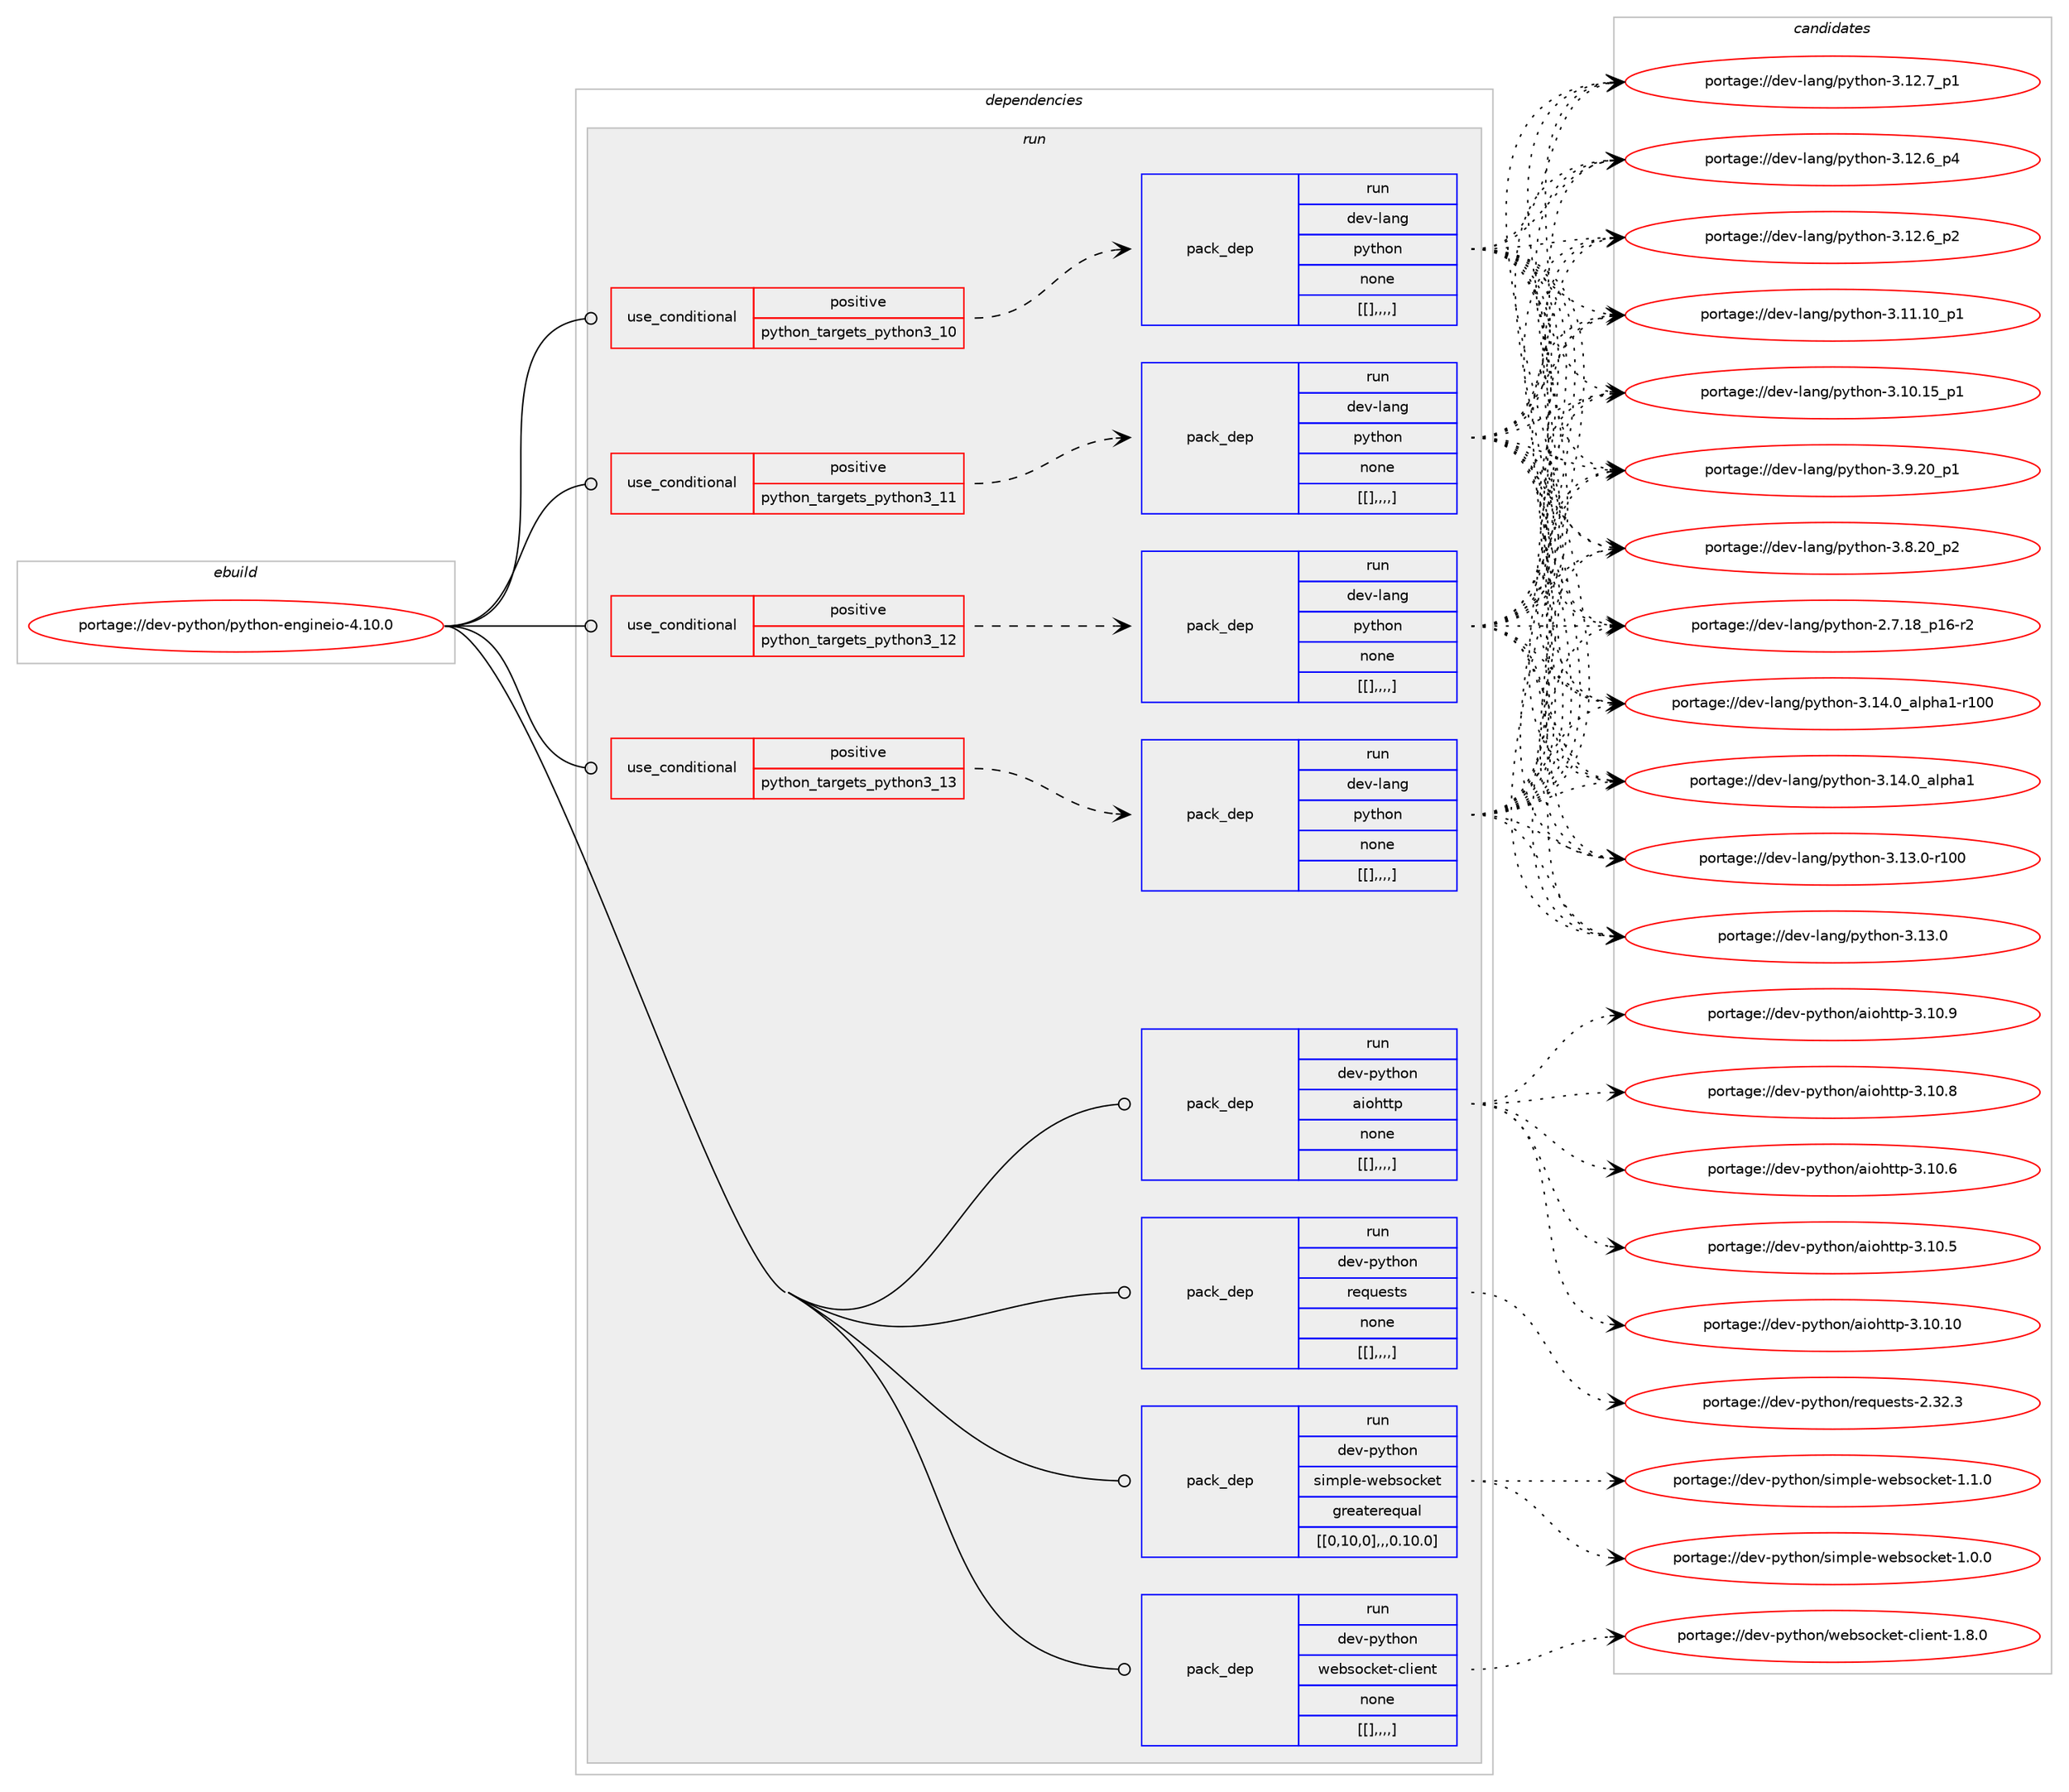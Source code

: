 digraph prolog {

# *************
# Graph options
# *************

newrank=true;
concentrate=true;
compound=true;
graph [rankdir=LR,fontname=Helvetica,fontsize=10,ranksep=1.5];#, ranksep=2.5, nodesep=0.2];
edge  [arrowhead=vee];
node  [fontname=Helvetica,fontsize=10];

# **********
# The ebuild
# **********

subgraph cluster_leftcol {
color=gray;
label=<<i>ebuild</i>>;
id [label="portage://dev-python/python-engineio-4.10.0", color=red, width=4, href="../dev-python/python-engineio-4.10.0.svg"];
}

# ****************
# The dependencies
# ****************

subgraph cluster_midcol {
color=gray;
label=<<i>dependencies</i>>;
subgraph cluster_compile {
fillcolor="#eeeeee";
style=filled;
label=<<i>compile</i>>;
}
subgraph cluster_compileandrun {
fillcolor="#eeeeee";
style=filled;
label=<<i>compile and run</i>>;
}
subgraph cluster_run {
fillcolor="#eeeeee";
style=filled;
label=<<i>run</i>>;
subgraph cond40847 {
dependency166449 [label=<<TABLE BORDER="0" CELLBORDER="1" CELLSPACING="0" CELLPADDING="4"><TR><TD ROWSPAN="3" CELLPADDING="10">use_conditional</TD></TR><TR><TD>positive</TD></TR><TR><TD>python_targets_python3_10</TD></TR></TABLE>>, shape=none, color=red];
subgraph pack124272 {
dependency166457 [label=<<TABLE BORDER="0" CELLBORDER="1" CELLSPACING="0" CELLPADDING="4" WIDTH="220"><TR><TD ROWSPAN="6" CELLPADDING="30">pack_dep</TD></TR><TR><TD WIDTH="110">run</TD></TR><TR><TD>dev-lang</TD></TR><TR><TD>python</TD></TR><TR><TD>none</TD></TR><TR><TD>[[],,,,]</TD></TR></TABLE>>, shape=none, color=blue];
}
dependency166449:e -> dependency166457:w [weight=20,style="dashed",arrowhead="vee"];
}
id:e -> dependency166449:w [weight=20,style="solid",arrowhead="odot"];
subgraph cond40855 {
dependency166460 [label=<<TABLE BORDER="0" CELLBORDER="1" CELLSPACING="0" CELLPADDING="4"><TR><TD ROWSPAN="3" CELLPADDING="10">use_conditional</TD></TR><TR><TD>positive</TD></TR><TR><TD>python_targets_python3_11</TD></TR></TABLE>>, shape=none, color=red];
subgraph pack124278 {
dependency166518 [label=<<TABLE BORDER="0" CELLBORDER="1" CELLSPACING="0" CELLPADDING="4" WIDTH="220"><TR><TD ROWSPAN="6" CELLPADDING="30">pack_dep</TD></TR><TR><TD WIDTH="110">run</TD></TR><TR><TD>dev-lang</TD></TR><TR><TD>python</TD></TR><TR><TD>none</TD></TR><TR><TD>[[],,,,]</TD></TR></TABLE>>, shape=none, color=blue];
}
dependency166460:e -> dependency166518:w [weight=20,style="dashed",arrowhead="vee"];
}
id:e -> dependency166460:w [weight=20,style="solid",arrowhead="odot"];
subgraph cond40873 {
dependency166527 [label=<<TABLE BORDER="0" CELLBORDER="1" CELLSPACING="0" CELLPADDING="4"><TR><TD ROWSPAN="3" CELLPADDING="10">use_conditional</TD></TR><TR><TD>positive</TD></TR><TR><TD>python_targets_python3_12</TD></TR></TABLE>>, shape=none, color=red];
subgraph pack124324 {
dependency166617 [label=<<TABLE BORDER="0" CELLBORDER="1" CELLSPACING="0" CELLPADDING="4" WIDTH="220"><TR><TD ROWSPAN="6" CELLPADDING="30">pack_dep</TD></TR><TR><TD WIDTH="110">run</TD></TR><TR><TD>dev-lang</TD></TR><TR><TD>python</TD></TR><TR><TD>none</TD></TR><TR><TD>[[],,,,]</TD></TR></TABLE>>, shape=none, color=blue];
}
dependency166527:e -> dependency166617:w [weight=20,style="dashed",arrowhead="vee"];
}
id:e -> dependency166527:w [weight=20,style="solid",arrowhead="odot"];
subgraph cond40915 {
dependency166651 [label=<<TABLE BORDER="0" CELLBORDER="1" CELLSPACING="0" CELLPADDING="4"><TR><TD ROWSPAN="3" CELLPADDING="10">use_conditional</TD></TR><TR><TD>positive</TD></TR><TR><TD>python_targets_python3_13</TD></TR></TABLE>>, shape=none, color=red];
subgraph pack124393 {
dependency166681 [label=<<TABLE BORDER="0" CELLBORDER="1" CELLSPACING="0" CELLPADDING="4" WIDTH="220"><TR><TD ROWSPAN="6" CELLPADDING="30">pack_dep</TD></TR><TR><TD WIDTH="110">run</TD></TR><TR><TD>dev-lang</TD></TR><TR><TD>python</TD></TR><TR><TD>none</TD></TR><TR><TD>[[],,,,]</TD></TR></TABLE>>, shape=none, color=blue];
}
dependency166651:e -> dependency166681:w [weight=20,style="dashed",arrowhead="vee"];
}
id:e -> dependency166651:w [weight=20,style="solid",arrowhead="odot"];
subgraph pack124413 {
dependency166696 [label=<<TABLE BORDER="0" CELLBORDER="1" CELLSPACING="0" CELLPADDING="4" WIDTH="220"><TR><TD ROWSPAN="6" CELLPADDING="30">pack_dep</TD></TR><TR><TD WIDTH="110">run</TD></TR><TR><TD>dev-python</TD></TR><TR><TD>aiohttp</TD></TR><TR><TD>none</TD></TR><TR><TD>[[],,,,]</TD></TR></TABLE>>, shape=none, color=blue];
}
id:e -> dependency166696:w [weight=20,style="solid",arrowhead="odot"];
subgraph pack124440 {
dependency166731 [label=<<TABLE BORDER="0" CELLBORDER="1" CELLSPACING="0" CELLPADDING="4" WIDTH="220"><TR><TD ROWSPAN="6" CELLPADDING="30">pack_dep</TD></TR><TR><TD WIDTH="110">run</TD></TR><TR><TD>dev-python</TD></TR><TR><TD>requests</TD></TR><TR><TD>none</TD></TR><TR><TD>[[],,,,]</TD></TR></TABLE>>, shape=none, color=blue];
}
id:e -> dependency166731:w [weight=20,style="solid",arrowhead="odot"];
subgraph pack124443 {
dependency166737 [label=<<TABLE BORDER="0" CELLBORDER="1" CELLSPACING="0" CELLPADDING="4" WIDTH="220"><TR><TD ROWSPAN="6" CELLPADDING="30">pack_dep</TD></TR><TR><TD WIDTH="110">run</TD></TR><TR><TD>dev-python</TD></TR><TR><TD>simple-websocket</TD></TR><TR><TD>greaterequal</TD></TR><TR><TD>[[0,10,0],,,0.10.0]</TD></TR></TABLE>>, shape=none, color=blue];
}
id:e -> dependency166737:w [weight=20,style="solid",arrowhead="odot"];
subgraph pack124446 {
dependency166741 [label=<<TABLE BORDER="0" CELLBORDER="1" CELLSPACING="0" CELLPADDING="4" WIDTH="220"><TR><TD ROWSPAN="6" CELLPADDING="30">pack_dep</TD></TR><TR><TD WIDTH="110">run</TD></TR><TR><TD>dev-python</TD></TR><TR><TD>websocket-client</TD></TR><TR><TD>none</TD></TR><TR><TD>[[],,,,]</TD></TR></TABLE>>, shape=none, color=blue];
}
id:e -> dependency166741:w [weight=20,style="solid",arrowhead="odot"];
}
}

# **************
# The candidates
# **************

subgraph cluster_choices {
rank=same;
color=gray;
label=<<i>candidates</i>>;

subgraph choice124211 {
color=black;
nodesep=1;
choice100101118451089711010347112121116104111110455146495246489597108112104974945114494848 [label="portage://dev-lang/python-3.14.0_alpha1-r100", color=red, width=4,href="../dev-lang/python-3.14.0_alpha1-r100.svg"];
choice1001011184510897110103471121211161041111104551464952464895971081121049749 [label="portage://dev-lang/python-3.14.0_alpha1", color=red, width=4,href="../dev-lang/python-3.14.0_alpha1.svg"];
choice1001011184510897110103471121211161041111104551464951464845114494848 [label="portage://dev-lang/python-3.13.0-r100", color=red, width=4,href="../dev-lang/python-3.13.0-r100.svg"];
choice10010111845108971101034711212111610411111045514649514648 [label="portage://dev-lang/python-3.13.0", color=red, width=4,href="../dev-lang/python-3.13.0.svg"];
choice100101118451089711010347112121116104111110455146495046559511249 [label="portage://dev-lang/python-3.12.7_p1", color=red, width=4,href="../dev-lang/python-3.12.7_p1.svg"];
choice100101118451089711010347112121116104111110455146495046549511252 [label="portage://dev-lang/python-3.12.6_p4", color=red, width=4,href="../dev-lang/python-3.12.6_p4.svg"];
choice100101118451089711010347112121116104111110455146495046549511250 [label="portage://dev-lang/python-3.12.6_p2", color=red, width=4,href="../dev-lang/python-3.12.6_p2.svg"];
choice10010111845108971101034711212111610411111045514649494649489511249 [label="portage://dev-lang/python-3.11.10_p1", color=red, width=4,href="../dev-lang/python-3.11.10_p1.svg"];
choice10010111845108971101034711212111610411111045514649484649539511249 [label="portage://dev-lang/python-3.10.15_p1", color=red, width=4,href="../dev-lang/python-3.10.15_p1.svg"];
choice100101118451089711010347112121116104111110455146574650489511249 [label="portage://dev-lang/python-3.9.20_p1", color=red, width=4,href="../dev-lang/python-3.9.20_p1.svg"];
choice100101118451089711010347112121116104111110455146564650489511250 [label="portage://dev-lang/python-3.8.20_p2", color=red, width=4,href="../dev-lang/python-3.8.20_p2.svg"];
choice100101118451089711010347112121116104111110455046554649569511249544511450 [label="portage://dev-lang/python-2.7.18_p16-r2", color=red, width=4,href="../dev-lang/python-2.7.18_p16-r2.svg"];
dependency166457:e -> choice100101118451089711010347112121116104111110455146495246489597108112104974945114494848:w [style=dotted,weight="100"];
dependency166457:e -> choice1001011184510897110103471121211161041111104551464952464895971081121049749:w [style=dotted,weight="100"];
dependency166457:e -> choice1001011184510897110103471121211161041111104551464951464845114494848:w [style=dotted,weight="100"];
dependency166457:e -> choice10010111845108971101034711212111610411111045514649514648:w [style=dotted,weight="100"];
dependency166457:e -> choice100101118451089711010347112121116104111110455146495046559511249:w [style=dotted,weight="100"];
dependency166457:e -> choice100101118451089711010347112121116104111110455146495046549511252:w [style=dotted,weight="100"];
dependency166457:e -> choice100101118451089711010347112121116104111110455146495046549511250:w [style=dotted,weight="100"];
dependency166457:e -> choice10010111845108971101034711212111610411111045514649494649489511249:w [style=dotted,weight="100"];
dependency166457:e -> choice10010111845108971101034711212111610411111045514649484649539511249:w [style=dotted,weight="100"];
dependency166457:e -> choice100101118451089711010347112121116104111110455146574650489511249:w [style=dotted,weight="100"];
dependency166457:e -> choice100101118451089711010347112121116104111110455146564650489511250:w [style=dotted,weight="100"];
dependency166457:e -> choice100101118451089711010347112121116104111110455046554649569511249544511450:w [style=dotted,weight="100"];
}
subgraph choice124223 {
color=black;
nodesep=1;
choice100101118451089711010347112121116104111110455146495246489597108112104974945114494848 [label="portage://dev-lang/python-3.14.0_alpha1-r100", color=red, width=4,href="../dev-lang/python-3.14.0_alpha1-r100.svg"];
choice1001011184510897110103471121211161041111104551464952464895971081121049749 [label="portage://dev-lang/python-3.14.0_alpha1", color=red, width=4,href="../dev-lang/python-3.14.0_alpha1.svg"];
choice1001011184510897110103471121211161041111104551464951464845114494848 [label="portage://dev-lang/python-3.13.0-r100", color=red, width=4,href="../dev-lang/python-3.13.0-r100.svg"];
choice10010111845108971101034711212111610411111045514649514648 [label="portage://dev-lang/python-3.13.0", color=red, width=4,href="../dev-lang/python-3.13.0.svg"];
choice100101118451089711010347112121116104111110455146495046559511249 [label="portage://dev-lang/python-3.12.7_p1", color=red, width=4,href="../dev-lang/python-3.12.7_p1.svg"];
choice100101118451089711010347112121116104111110455146495046549511252 [label="portage://dev-lang/python-3.12.6_p4", color=red, width=4,href="../dev-lang/python-3.12.6_p4.svg"];
choice100101118451089711010347112121116104111110455146495046549511250 [label="portage://dev-lang/python-3.12.6_p2", color=red, width=4,href="../dev-lang/python-3.12.6_p2.svg"];
choice10010111845108971101034711212111610411111045514649494649489511249 [label="portage://dev-lang/python-3.11.10_p1", color=red, width=4,href="../dev-lang/python-3.11.10_p1.svg"];
choice10010111845108971101034711212111610411111045514649484649539511249 [label="portage://dev-lang/python-3.10.15_p1", color=red, width=4,href="../dev-lang/python-3.10.15_p1.svg"];
choice100101118451089711010347112121116104111110455146574650489511249 [label="portage://dev-lang/python-3.9.20_p1", color=red, width=4,href="../dev-lang/python-3.9.20_p1.svg"];
choice100101118451089711010347112121116104111110455146564650489511250 [label="portage://dev-lang/python-3.8.20_p2", color=red, width=4,href="../dev-lang/python-3.8.20_p2.svg"];
choice100101118451089711010347112121116104111110455046554649569511249544511450 [label="portage://dev-lang/python-2.7.18_p16-r2", color=red, width=4,href="../dev-lang/python-2.7.18_p16-r2.svg"];
dependency166518:e -> choice100101118451089711010347112121116104111110455146495246489597108112104974945114494848:w [style=dotted,weight="100"];
dependency166518:e -> choice1001011184510897110103471121211161041111104551464952464895971081121049749:w [style=dotted,weight="100"];
dependency166518:e -> choice1001011184510897110103471121211161041111104551464951464845114494848:w [style=dotted,weight="100"];
dependency166518:e -> choice10010111845108971101034711212111610411111045514649514648:w [style=dotted,weight="100"];
dependency166518:e -> choice100101118451089711010347112121116104111110455146495046559511249:w [style=dotted,weight="100"];
dependency166518:e -> choice100101118451089711010347112121116104111110455146495046549511252:w [style=dotted,weight="100"];
dependency166518:e -> choice100101118451089711010347112121116104111110455146495046549511250:w [style=dotted,weight="100"];
dependency166518:e -> choice10010111845108971101034711212111610411111045514649494649489511249:w [style=dotted,weight="100"];
dependency166518:e -> choice10010111845108971101034711212111610411111045514649484649539511249:w [style=dotted,weight="100"];
dependency166518:e -> choice100101118451089711010347112121116104111110455146574650489511249:w [style=dotted,weight="100"];
dependency166518:e -> choice100101118451089711010347112121116104111110455146564650489511250:w [style=dotted,weight="100"];
dependency166518:e -> choice100101118451089711010347112121116104111110455046554649569511249544511450:w [style=dotted,weight="100"];
}
subgraph choice124237 {
color=black;
nodesep=1;
choice100101118451089711010347112121116104111110455146495246489597108112104974945114494848 [label="portage://dev-lang/python-3.14.0_alpha1-r100", color=red, width=4,href="../dev-lang/python-3.14.0_alpha1-r100.svg"];
choice1001011184510897110103471121211161041111104551464952464895971081121049749 [label="portage://dev-lang/python-3.14.0_alpha1", color=red, width=4,href="../dev-lang/python-3.14.0_alpha1.svg"];
choice1001011184510897110103471121211161041111104551464951464845114494848 [label="portage://dev-lang/python-3.13.0-r100", color=red, width=4,href="../dev-lang/python-3.13.0-r100.svg"];
choice10010111845108971101034711212111610411111045514649514648 [label="portage://dev-lang/python-3.13.0", color=red, width=4,href="../dev-lang/python-3.13.0.svg"];
choice100101118451089711010347112121116104111110455146495046559511249 [label="portage://dev-lang/python-3.12.7_p1", color=red, width=4,href="../dev-lang/python-3.12.7_p1.svg"];
choice100101118451089711010347112121116104111110455146495046549511252 [label="portage://dev-lang/python-3.12.6_p4", color=red, width=4,href="../dev-lang/python-3.12.6_p4.svg"];
choice100101118451089711010347112121116104111110455146495046549511250 [label="portage://dev-lang/python-3.12.6_p2", color=red, width=4,href="../dev-lang/python-3.12.6_p2.svg"];
choice10010111845108971101034711212111610411111045514649494649489511249 [label="portage://dev-lang/python-3.11.10_p1", color=red, width=4,href="../dev-lang/python-3.11.10_p1.svg"];
choice10010111845108971101034711212111610411111045514649484649539511249 [label="portage://dev-lang/python-3.10.15_p1", color=red, width=4,href="../dev-lang/python-3.10.15_p1.svg"];
choice100101118451089711010347112121116104111110455146574650489511249 [label="portage://dev-lang/python-3.9.20_p1", color=red, width=4,href="../dev-lang/python-3.9.20_p1.svg"];
choice100101118451089711010347112121116104111110455146564650489511250 [label="portage://dev-lang/python-3.8.20_p2", color=red, width=4,href="../dev-lang/python-3.8.20_p2.svg"];
choice100101118451089711010347112121116104111110455046554649569511249544511450 [label="portage://dev-lang/python-2.7.18_p16-r2", color=red, width=4,href="../dev-lang/python-2.7.18_p16-r2.svg"];
dependency166617:e -> choice100101118451089711010347112121116104111110455146495246489597108112104974945114494848:w [style=dotted,weight="100"];
dependency166617:e -> choice1001011184510897110103471121211161041111104551464952464895971081121049749:w [style=dotted,weight="100"];
dependency166617:e -> choice1001011184510897110103471121211161041111104551464951464845114494848:w [style=dotted,weight="100"];
dependency166617:e -> choice10010111845108971101034711212111610411111045514649514648:w [style=dotted,weight="100"];
dependency166617:e -> choice100101118451089711010347112121116104111110455146495046559511249:w [style=dotted,weight="100"];
dependency166617:e -> choice100101118451089711010347112121116104111110455146495046549511252:w [style=dotted,weight="100"];
dependency166617:e -> choice100101118451089711010347112121116104111110455146495046549511250:w [style=dotted,weight="100"];
dependency166617:e -> choice10010111845108971101034711212111610411111045514649494649489511249:w [style=dotted,weight="100"];
dependency166617:e -> choice10010111845108971101034711212111610411111045514649484649539511249:w [style=dotted,weight="100"];
dependency166617:e -> choice100101118451089711010347112121116104111110455146574650489511249:w [style=dotted,weight="100"];
dependency166617:e -> choice100101118451089711010347112121116104111110455146564650489511250:w [style=dotted,weight="100"];
dependency166617:e -> choice100101118451089711010347112121116104111110455046554649569511249544511450:w [style=dotted,weight="100"];
}
subgraph choice124264 {
color=black;
nodesep=1;
choice100101118451089711010347112121116104111110455146495246489597108112104974945114494848 [label="portage://dev-lang/python-3.14.0_alpha1-r100", color=red, width=4,href="../dev-lang/python-3.14.0_alpha1-r100.svg"];
choice1001011184510897110103471121211161041111104551464952464895971081121049749 [label="portage://dev-lang/python-3.14.0_alpha1", color=red, width=4,href="../dev-lang/python-3.14.0_alpha1.svg"];
choice1001011184510897110103471121211161041111104551464951464845114494848 [label="portage://dev-lang/python-3.13.0-r100", color=red, width=4,href="../dev-lang/python-3.13.0-r100.svg"];
choice10010111845108971101034711212111610411111045514649514648 [label="portage://dev-lang/python-3.13.0", color=red, width=4,href="../dev-lang/python-3.13.0.svg"];
choice100101118451089711010347112121116104111110455146495046559511249 [label="portage://dev-lang/python-3.12.7_p1", color=red, width=4,href="../dev-lang/python-3.12.7_p1.svg"];
choice100101118451089711010347112121116104111110455146495046549511252 [label="portage://dev-lang/python-3.12.6_p4", color=red, width=4,href="../dev-lang/python-3.12.6_p4.svg"];
choice100101118451089711010347112121116104111110455146495046549511250 [label="portage://dev-lang/python-3.12.6_p2", color=red, width=4,href="../dev-lang/python-3.12.6_p2.svg"];
choice10010111845108971101034711212111610411111045514649494649489511249 [label="portage://dev-lang/python-3.11.10_p1", color=red, width=4,href="../dev-lang/python-3.11.10_p1.svg"];
choice10010111845108971101034711212111610411111045514649484649539511249 [label="portage://dev-lang/python-3.10.15_p1", color=red, width=4,href="../dev-lang/python-3.10.15_p1.svg"];
choice100101118451089711010347112121116104111110455146574650489511249 [label="portage://dev-lang/python-3.9.20_p1", color=red, width=4,href="../dev-lang/python-3.9.20_p1.svg"];
choice100101118451089711010347112121116104111110455146564650489511250 [label="portage://dev-lang/python-3.8.20_p2", color=red, width=4,href="../dev-lang/python-3.8.20_p2.svg"];
choice100101118451089711010347112121116104111110455046554649569511249544511450 [label="portage://dev-lang/python-2.7.18_p16-r2", color=red, width=4,href="../dev-lang/python-2.7.18_p16-r2.svg"];
dependency166681:e -> choice100101118451089711010347112121116104111110455146495246489597108112104974945114494848:w [style=dotted,weight="100"];
dependency166681:e -> choice1001011184510897110103471121211161041111104551464952464895971081121049749:w [style=dotted,weight="100"];
dependency166681:e -> choice1001011184510897110103471121211161041111104551464951464845114494848:w [style=dotted,weight="100"];
dependency166681:e -> choice10010111845108971101034711212111610411111045514649514648:w [style=dotted,weight="100"];
dependency166681:e -> choice100101118451089711010347112121116104111110455146495046559511249:w [style=dotted,weight="100"];
dependency166681:e -> choice100101118451089711010347112121116104111110455146495046549511252:w [style=dotted,weight="100"];
dependency166681:e -> choice100101118451089711010347112121116104111110455146495046549511250:w [style=dotted,weight="100"];
dependency166681:e -> choice10010111845108971101034711212111610411111045514649494649489511249:w [style=dotted,weight="100"];
dependency166681:e -> choice10010111845108971101034711212111610411111045514649484649539511249:w [style=dotted,weight="100"];
dependency166681:e -> choice100101118451089711010347112121116104111110455146574650489511249:w [style=dotted,weight="100"];
dependency166681:e -> choice100101118451089711010347112121116104111110455146564650489511250:w [style=dotted,weight="100"];
dependency166681:e -> choice100101118451089711010347112121116104111110455046554649569511249544511450:w [style=dotted,weight="100"];
}
subgraph choice124279 {
color=black;
nodesep=1;
choice1001011184511212111610411111047971051111041161161124551464948464948 [label="portage://dev-python/aiohttp-3.10.10", color=red, width=4,href="../dev-python/aiohttp-3.10.10.svg"];
choice10010111845112121116104111110479710511110411611611245514649484657 [label="portage://dev-python/aiohttp-3.10.9", color=red, width=4,href="../dev-python/aiohttp-3.10.9.svg"];
choice10010111845112121116104111110479710511110411611611245514649484656 [label="portage://dev-python/aiohttp-3.10.8", color=red, width=4,href="../dev-python/aiohttp-3.10.8.svg"];
choice10010111845112121116104111110479710511110411611611245514649484654 [label="portage://dev-python/aiohttp-3.10.6", color=red, width=4,href="../dev-python/aiohttp-3.10.6.svg"];
choice10010111845112121116104111110479710511110411611611245514649484653 [label="portage://dev-python/aiohttp-3.10.5", color=red, width=4,href="../dev-python/aiohttp-3.10.5.svg"];
dependency166696:e -> choice1001011184511212111610411111047971051111041161161124551464948464948:w [style=dotted,weight="100"];
dependency166696:e -> choice10010111845112121116104111110479710511110411611611245514649484657:w [style=dotted,weight="100"];
dependency166696:e -> choice10010111845112121116104111110479710511110411611611245514649484656:w [style=dotted,weight="100"];
dependency166696:e -> choice10010111845112121116104111110479710511110411611611245514649484654:w [style=dotted,weight="100"];
dependency166696:e -> choice10010111845112121116104111110479710511110411611611245514649484653:w [style=dotted,weight="100"];
}
subgraph choice124324 {
color=black;
nodesep=1;
choice100101118451121211161041111104711410111311710111511611545504651504651 [label="portage://dev-python/requests-2.32.3", color=red, width=4,href="../dev-python/requests-2.32.3.svg"];
dependency166731:e -> choice100101118451121211161041111104711410111311710111511611545504651504651:w [style=dotted,weight="100"];
}
subgraph choice124364 {
color=black;
nodesep=1;
choice1001011184511212111610411111047115105109112108101451191019811511199107101116454946494648 [label="portage://dev-python/simple-websocket-1.1.0", color=red, width=4,href="../dev-python/simple-websocket-1.1.0.svg"];
choice1001011184511212111610411111047115105109112108101451191019811511199107101116454946484648 [label="portage://dev-python/simple-websocket-1.0.0", color=red, width=4,href="../dev-python/simple-websocket-1.0.0.svg"];
dependency166737:e -> choice1001011184511212111610411111047115105109112108101451191019811511199107101116454946494648:w [style=dotted,weight="100"];
dependency166737:e -> choice1001011184511212111610411111047115105109112108101451191019811511199107101116454946484648:w [style=dotted,weight="100"];
}
subgraph choice124379 {
color=black;
nodesep=1;
choice100101118451121211161041111104711910198115111991071011164599108105101110116454946564648 [label="portage://dev-python/websocket-client-1.8.0", color=red, width=4,href="../dev-python/websocket-client-1.8.0.svg"];
dependency166741:e -> choice100101118451121211161041111104711910198115111991071011164599108105101110116454946564648:w [style=dotted,weight="100"];
}
}

}
